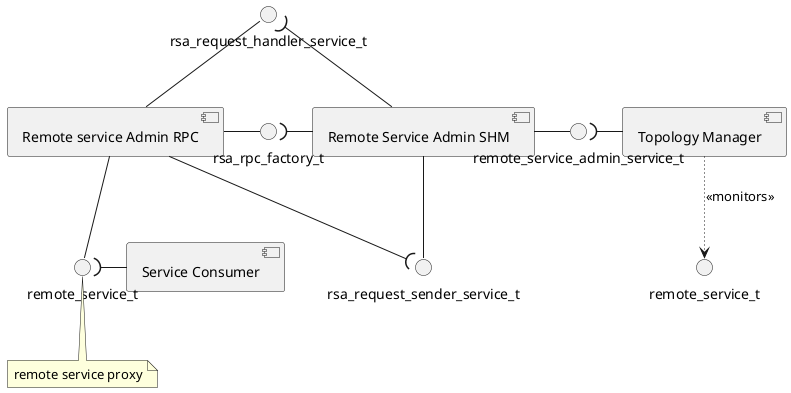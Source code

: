 Licensed to the Apache Software Foundation (ASF) under one or more
contributor license agreements.  See the NOTICE file distributed with
this work for additional information regarding copyright ownership.
The ASF licenses this file to You under the Apache License, Version 2.0
(the "License"); you may not use this file except in compliance with
the License.  You may obtain a copy of the License at

    http://www.apache.org/licenses/LICENSE-2.0

Unless required by applicable law or agreed to in writing, software
distributed under the License is distributed on an "AS IS" BASIS,
WITHOUT WARRANTIES OR CONDITIONS OF ANY KIND, either express or implied.
See the License for the specific language governing permissions and
limitations under the License.

@startuml

component Consumer as "Service Consumer"
component RSA as "Remote Service Admin SHM"
component TPM as "Topology Manager"
component RSA_RPC as "Remote service Admin RPC"

() remote_service_admin_service_t
() RS as "remote_service_t"
() RSProxy as "remote_service_t"
note bottom: remote service proxy
() rsa_rpc_factory_t
() rsa_request_handler_service_t
() rsa_request_sender_service_t

RSA -left-( rsa_rpc_factory_t
RSA_RPC -right- rsa_rpc_factory_t

RSA -up-( rsa_request_handler_service_t
RSA_RPC -up- rsa_request_handler_service_t

RSA -down- rsa_request_sender_service_t
RSA_RPC -down-( rsa_request_sender_service_t

RSA_RPC -down- RSProxy
RSA -right- remote_service_admin_service_t

TPM -left-( remote_service_admin_service_t
TPM .[dotted].> RS: <<monitors>>

Consumer -left-( RSProxy

@enduml